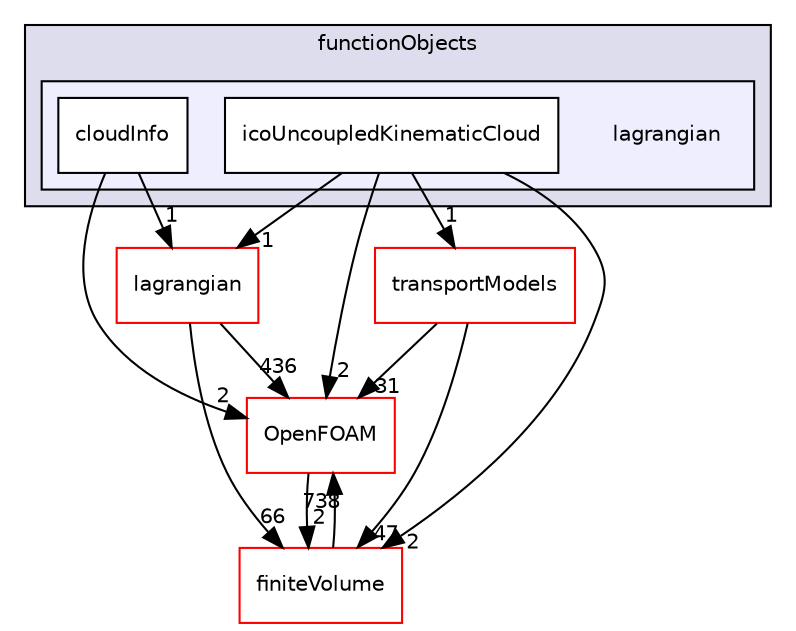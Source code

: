 digraph "src/postProcessing/functionObjects/lagrangian" {
  bgcolor=transparent;
  compound=true
  node [ fontsize="10", fontname="Helvetica"];
  edge [ labelfontsize="10", labelfontname="Helvetica"];
  subgraph clusterdir_e82badcb6e86a7406e8ef8dc75ac578f {
    graph [ bgcolor="#ddddee", pencolor="black", label="functionObjects" fontname="Helvetica", fontsize="10", URL="dir_e82badcb6e86a7406e8ef8dc75ac578f.html"]
  subgraph clusterdir_572b053bb34ea85501b24d2370e40d5c {
    graph [ bgcolor="#eeeeff", pencolor="black", label="" URL="dir_572b053bb34ea85501b24d2370e40d5c.html"];
    dir_572b053bb34ea85501b24d2370e40d5c [shape=plaintext label="lagrangian"];
    dir_4ed751ac8d789b40de883ac2b9e4ba2d [shape=box label="cloudInfo" color="black" fillcolor="white" style="filled" URL="dir_4ed751ac8d789b40de883ac2b9e4ba2d.html"];
    dir_158d2d8a973fdf4206a890ad9c7483e7 [shape=box label="icoUncoupledKinematicCloud" color="black" fillcolor="white" style="filled" URL="dir_158d2d8a973fdf4206a890ad9c7483e7.html"];
  }
  }
  dir_9bd15774b555cf7259a6fa18f99fe99b [shape=box label="finiteVolume" color="red" URL="dir_9bd15774b555cf7259a6fa18f99fe99b.html"];
  dir_c5473ff19b20e6ec4dfe5c310b3778a8 [shape=box label="OpenFOAM" color="red" URL="dir_c5473ff19b20e6ec4dfe5c310b3778a8.html"];
  dir_9415e59289a6feeb24164dafa70a594f [shape=box label="transportModels" color="red" URL="dir_9415e59289a6feeb24164dafa70a594f.html"];
  dir_f8c25efc4b6f6a8502a42d5af7554d23 [shape=box label="lagrangian" color="red" URL="dir_f8c25efc4b6f6a8502a42d5af7554d23.html"];
  dir_9bd15774b555cf7259a6fa18f99fe99b->dir_c5473ff19b20e6ec4dfe5c310b3778a8 [headlabel="738", labeldistance=1.5 headhref="dir_000898_001898.html"];
  dir_158d2d8a973fdf4206a890ad9c7483e7->dir_9bd15774b555cf7259a6fa18f99fe99b [headlabel="2", labeldistance=1.5 headhref="dir_002512_000898.html"];
  dir_158d2d8a973fdf4206a890ad9c7483e7->dir_c5473ff19b20e6ec4dfe5c310b3778a8 [headlabel="2", labeldistance=1.5 headhref="dir_002512_001898.html"];
  dir_158d2d8a973fdf4206a890ad9c7483e7->dir_9415e59289a6feeb24164dafa70a594f [headlabel="1", labeldistance=1.5 headhref="dir_002512_000916.html"];
  dir_158d2d8a973fdf4206a890ad9c7483e7->dir_f8c25efc4b6f6a8502a42d5af7554d23 [headlabel="1", labeldistance=1.5 headhref="dir_002512_001366.html"];
  dir_4ed751ac8d789b40de883ac2b9e4ba2d->dir_c5473ff19b20e6ec4dfe5c310b3778a8 [headlabel="2", labeldistance=1.5 headhref="dir_002511_001898.html"];
  dir_4ed751ac8d789b40de883ac2b9e4ba2d->dir_f8c25efc4b6f6a8502a42d5af7554d23 [headlabel="1", labeldistance=1.5 headhref="dir_002511_001366.html"];
  dir_c5473ff19b20e6ec4dfe5c310b3778a8->dir_9bd15774b555cf7259a6fa18f99fe99b [headlabel="2", labeldistance=1.5 headhref="dir_001898_000898.html"];
  dir_9415e59289a6feeb24164dafa70a594f->dir_9bd15774b555cf7259a6fa18f99fe99b [headlabel="47", labeldistance=1.5 headhref="dir_000916_000898.html"];
  dir_9415e59289a6feeb24164dafa70a594f->dir_c5473ff19b20e6ec4dfe5c310b3778a8 [headlabel="31", labeldistance=1.5 headhref="dir_000916_001898.html"];
  dir_f8c25efc4b6f6a8502a42d5af7554d23->dir_9bd15774b555cf7259a6fa18f99fe99b [headlabel="66", labeldistance=1.5 headhref="dir_001366_000898.html"];
  dir_f8c25efc4b6f6a8502a42d5af7554d23->dir_c5473ff19b20e6ec4dfe5c310b3778a8 [headlabel="436", labeldistance=1.5 headhref="dir_001366_001898.html"];
}
